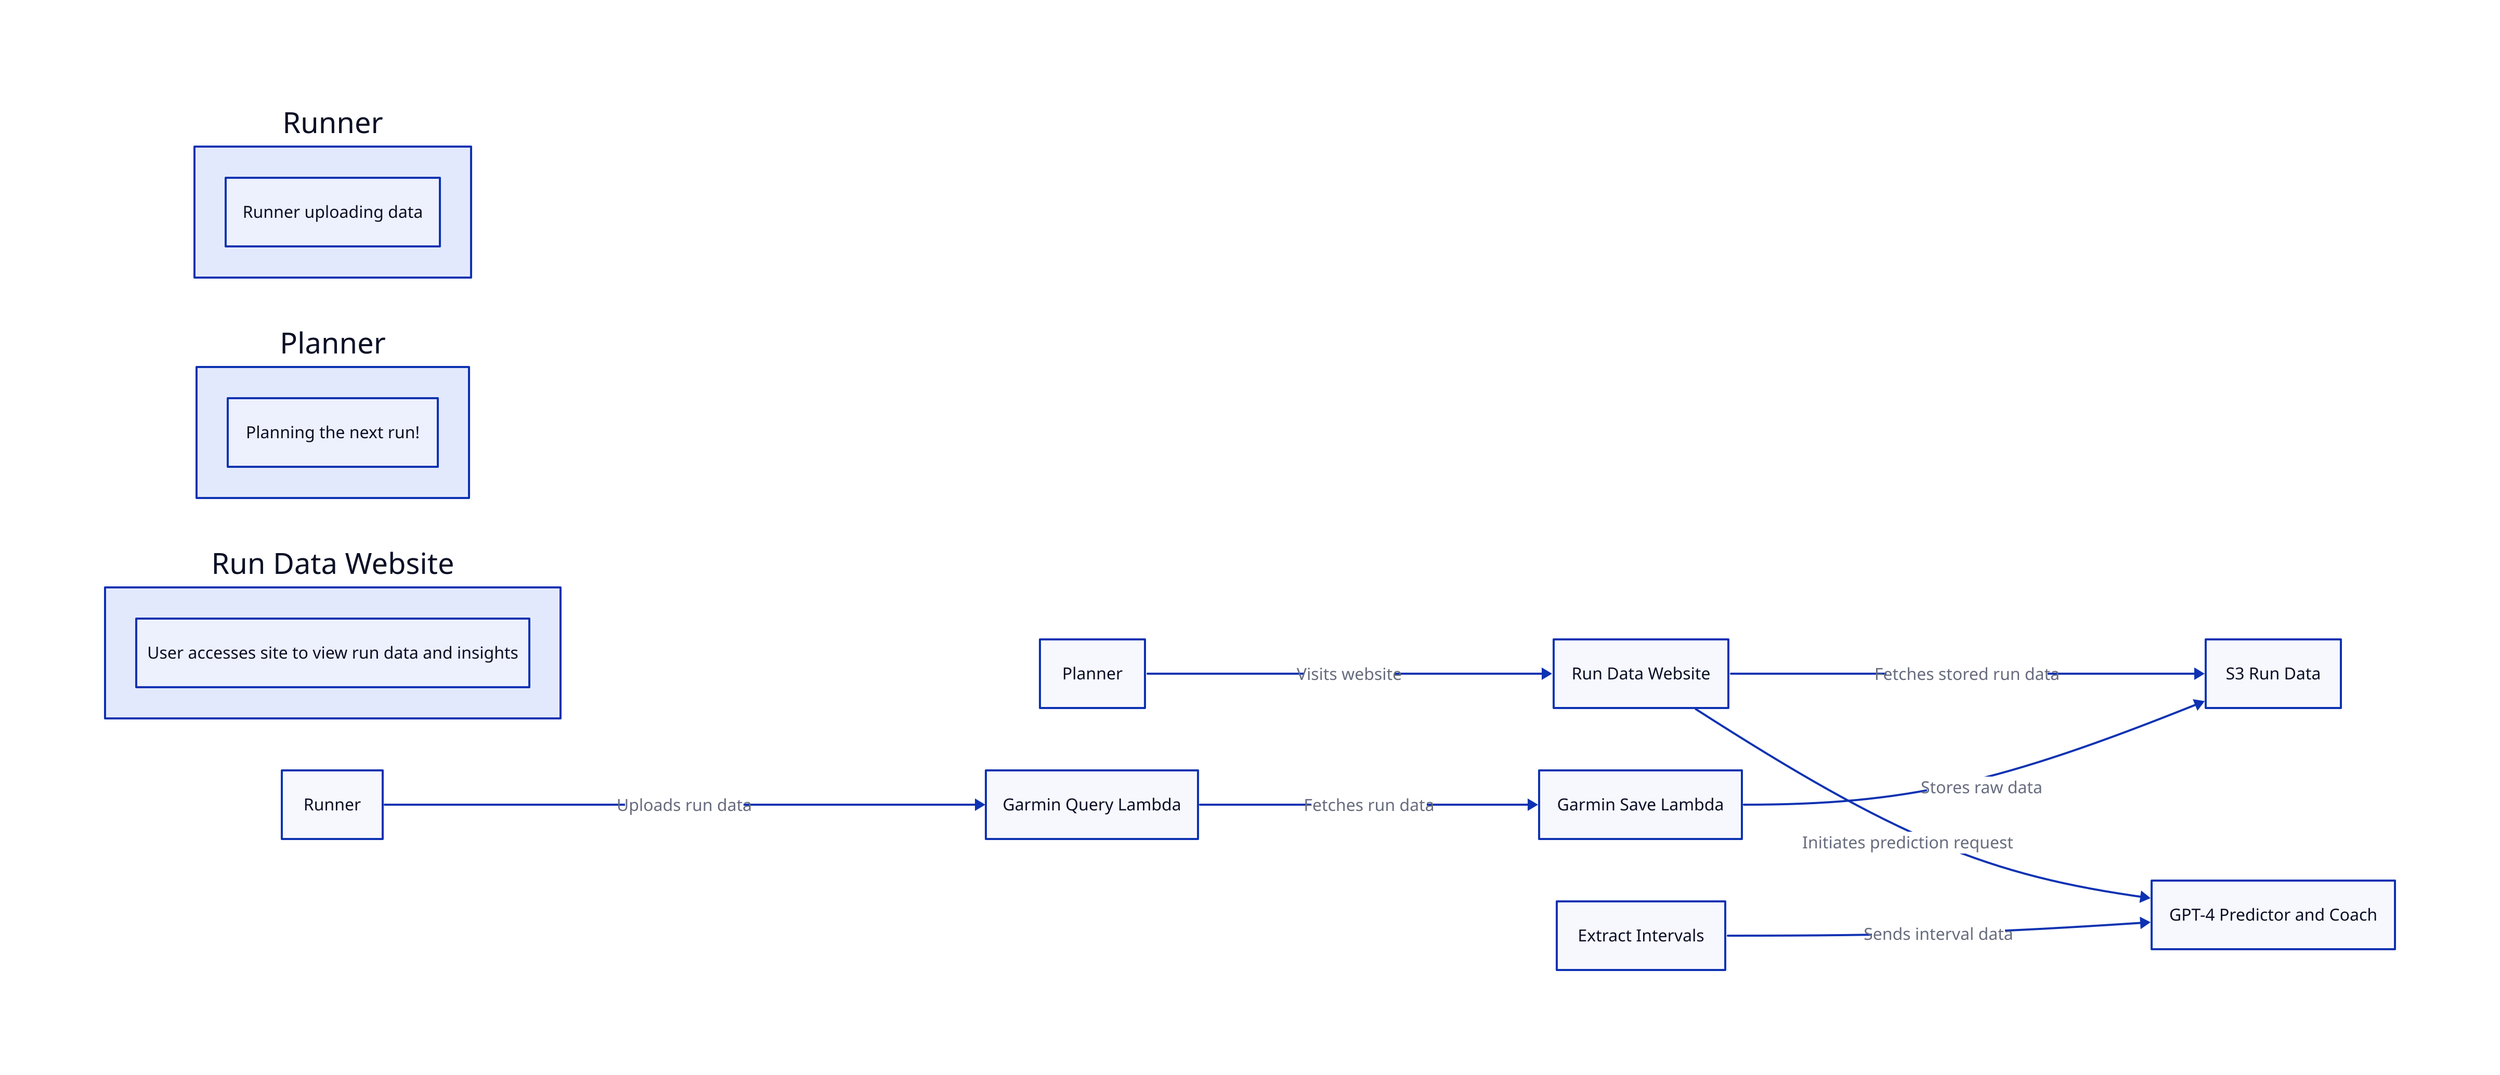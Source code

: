 direction: right

RunnerUser: "Runner" {
    description: "Runner uploading data"
}

PlannerUser: "Planner" {
    description: "Planning the next run!"
}

Process: "Garmin Query Lambda" {
    description: "Fetch daily run data from Garmin Connect"
}

Process: "Garmin Save Lambda" {
    description: "Store retrieved data in S3"
}

Process: "Extract Intervals" {
    description: "Extract interval data and generate reports"
}

Process: "GPT-4 Predictor and Coach" {
    description: "Predicts race times and suggests next workout"
}

Process: "Run Data Website" {
    description: "User accesses site to view run data and insights"
}

Planner -> "Run Data Website": "Visits website"
"Run Data Website" -> "S3 Run Data": "Fetches stored run data"
"Run Data Website" -> "GPT-4 Predictor and Coach": "Initiates prediction request"

Runner -> "Garmin Query Lambda": "Uploads run data"
"Garmin Query Lambda" -> "Garmin Save Lambda": "Fetches run data"
"Garmin Save Lambda" -> "S3 Run Data": "Stores raw data"
"Extract Intervals" -> "GPT-4 Predictor and Coach": "Sends interval data"

